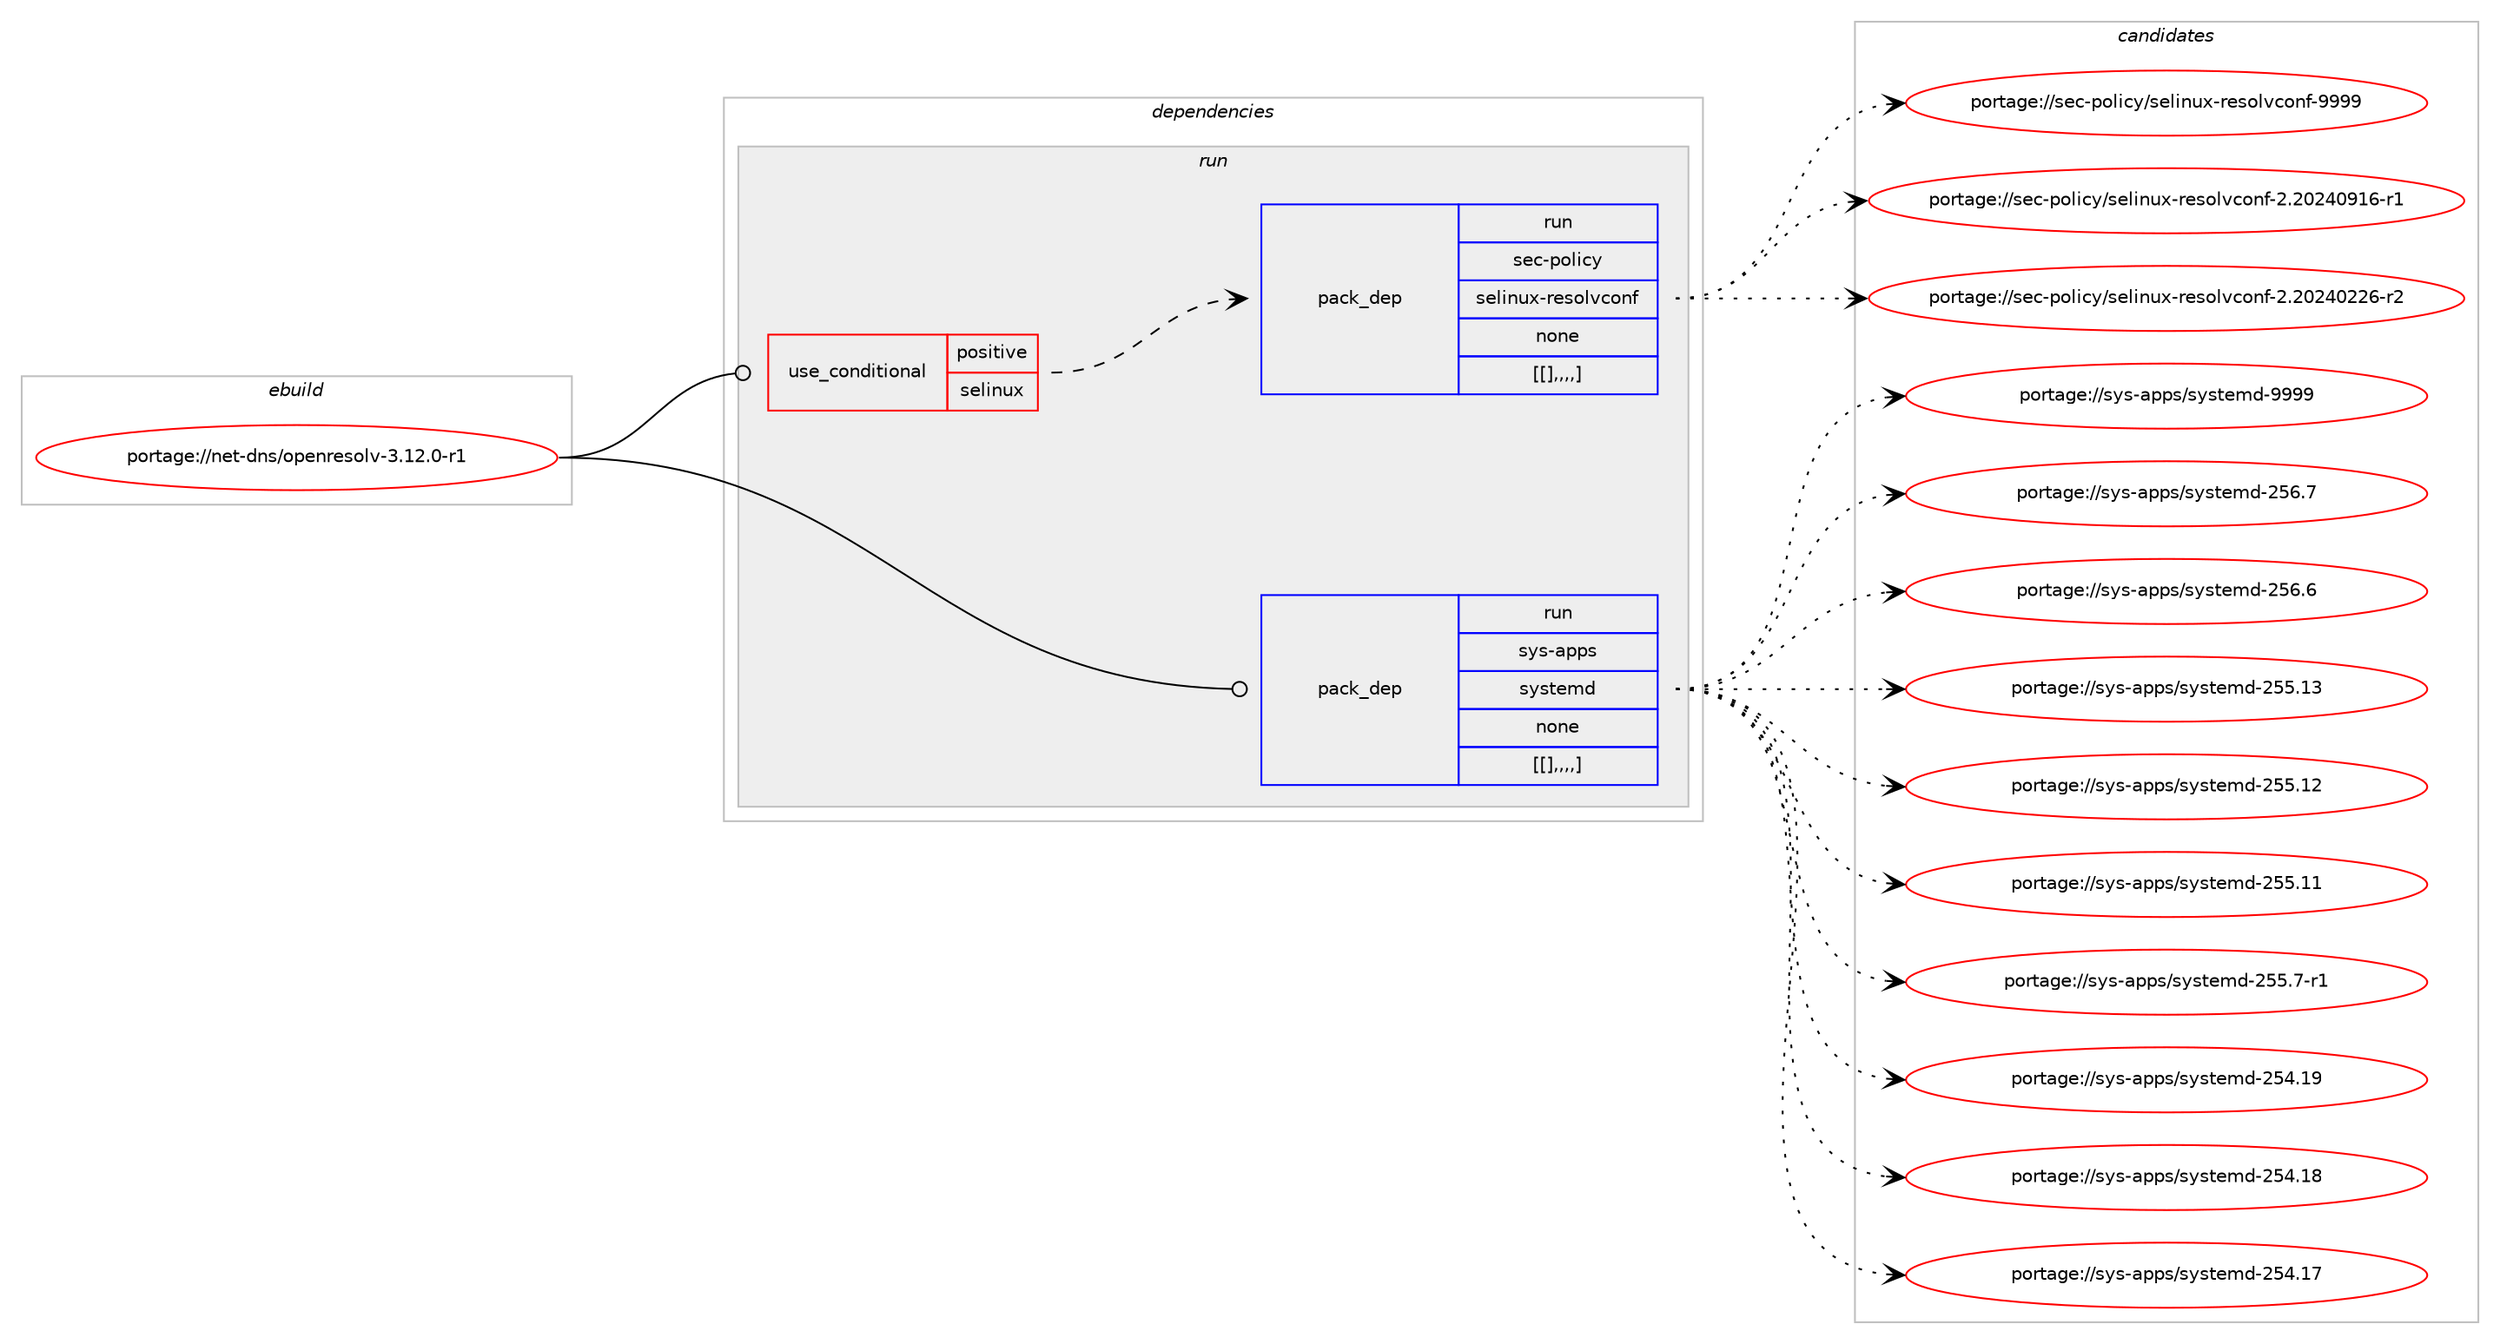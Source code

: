digraph prolog {

# *************
# Graph options
# *************

newrank=true;
concentrate=true;
compound=true;
graph [rankdir=LR,fontname=Helvetica,fontsize=10,ranksep=1.5];#, ranksep=2.5, nodesep=0.2];
edge  [arrowhead=vee];
node  [fontname=Helvetica,fontsize=10];

# **********
# The ebuild
# **********

subgraph cluster_leftcol {
color=gray;
label=<<i>ebuild</i>>;
id [label="portage://net-dns/openresolv-3.12.0-r1", color=red, width=4, href="../net-dns/openresolv-3.12.0-r1.svg"];
}

# ****************
# The dependencies
# ****************

subgraph cluster_midcol {
color=gray;
label=<<i>dependencies</i>>;
subgraph cluster_compile {
fillcolor="#eeeeee";
style=filled;
label=<<i>compile</i>>;
}
subgraph cluster_compileandrun {
fillcolor="#eeeeee";
style=filled;
label=<<i>compile and run</i>>;
}
subgraph cluster_run {
fillcolor="#eeeeee";
style=filled;
label=<<i>run</i>>;
subgraph cond7 {
dependency21 [label=<<TABLE BORDER="0" CELLBORDER="1" CELLSPACING="0" CELLPADDING="4"><TR><TD ROWSPAN="3" CELLPADDING="10">use_conditional</TD></TR><TR><TD>positive</TD></TR><TR><TD>selinux</TD></TR></TABLE>>, shape=none, color=red];
subgraph pack15 {
dependency22 [label=<<TABLE BORDER="0" CELLBORDER="1" CELLSPACING="0" CELLPADDING="4" WIDTH="220"><TR><TD ROWSPAN="6" CELLPADDING="30">pack_dep</TD></TR><TR><TD WIDTH="110">run</TD></TR><TR><TD>sec-policy</TD></TR><TR><TD>selinux-resolvconf</TD></TR><TR><TD>none</TD></TR><TR><TD>[[],,,,]</TD></TR></TABLE>>, shape=none, color=blue];
}
dependency21:e -> dependency22:w [weight=20,style="dashed",arrowhead="vee"];
}
id:e -> dependency21:w [weight=20,style="solid",arrowhead="odot"];
subgraph pack51 {
dependency90 [label=<<TABLE BORDER="0" CELLBORDER="1" CELLSPACING="0" CELLPADDING="4" WIDTH="220"><TR><TD ROWSPAN="6" CELLPADDING="30">pack_dep</TD></TR><TR><TD WIDTH="110">run</TD></TR><TR><TD>sys-apps</TD></TR><TR><TD>systemd</TD></TR><TR><TD>none</TD></TR><TR><TD>[[],,,,]</TD></TR></TABLE>>, shape=none, color=blue];
}
id:e -> dependency90:w [weight=20,style="solid",arrowhead="odot"];
}
}

# **************
# The candidates
# **************

subgraph cluster_choices {
rank=same;
color=gray;
label=<<i>candidates</i>>;

subgraph choice8 {
color=black;
nodesep=1;
choice1151019945112111108105991214711510110810511011712045114101115111108118991111101024557575757 [label="portage://sec-policy/selinux-resolvconf-9999", color=red, width=4,href="../sec-policy/selinux-resolvconf-9999.svg"];
choice11510199451121111081059912147115101108105110117120451141011151111081189911111010245504650485052485749544511449 [label="portage://sec-policy/selinux-resolvconf-2.20240916-r1", color=red, width=4,href="../sec-policy/selinux-resolvconf-2.20240916-r1.svg"];
choice11510199451121111081059912147115101108105110117120451141011151111081189911111010245504650485052485050544511450 [label="portage://sec-policy/selinux-resolvconf-2.20240226-r2", color=red, width=4,href="../sec-policy/selinux-resolvconf-2.20240226-r2.svg"];
dependency22:e -> choice1151019945112111108105991214711510110810511011712045114101115111108118991111101024557575757:w [style=dotted,weight="100"];
dependency22:e -> choice11510199451121111081059912147115101108105110117120451141011151111081189911111010245504650485052485749544511449:w [style=dotted,weight="100"];
dependency22:e -> choice11510199451121111081059912147115101108105110117120451141011151111081189911111010245504650485052485050544511450:w [style=dotted,weight="100"];
}
subgraph choice10 {
color=black;
nodesep=1;
choice1151211154597112112115471151211151161011091004557575757 [label="portage://sys-apps/systemd-9999", color=red, width=4,href="../sys-apps/systemd-9999.svg"];
choice115121115459711211211547115121115116101109100455053544655 [label="portage://sys-apps/systemd-256.7", color=red, width=4,href="../sys-apps/systemd-256.7.svg"];
choice115121115459711211211547115121115116101109100455053544654 [label="portage://sys-apps/systemd-256.6", color=red, width=4,href="../sys-apps/systemd-256.6.svg"];
choice11512111545971121121154711512111511610110910045505353464951 [label="portage://sys-apps/systemd-255.13", color=red, width=4,href="../sys-apps/systemd-255.13.svg"];
choice11512111545971121121154711512111511610110910045505353464950 [label="portage://sys-apps/systemd-255.12", color=red, width=4,href="../sys-apps/systemd-255.12.svg"];
choice11512111545971121121154711512111511610110910045505353464949 [label="portage://sys-apps/systemd-255.11", color=red, width=4,href="../sys-apps/systemd-255.11.svg"];
choice1151211154597112112115471151211151161011091004550535346554511449 [label="portage://sys-apps/systemd-255.7-r1", color=red, width=4,href="../sys-apps/systemd-255.7-r1.svg"];
choice11512111545971121121154711512111511610110910045505352464957 [label="portage://sys-apps/systemd-254.19", color=red, width=4,href="../sys-apps/systemd-254.19.svg"];
choice11512111545971121121154711512111511610110910045505352464956 [label="portage://sys-apps/systemd-254.18", color=red, width=4,href="../sys-apps/systemd-254.18.svg"];
choice11512111545971121121154711512111511610110910045505352464955 [label="portage://sys-apps/systemd-254.17", color=red, width=4,href="../sys-apps/systemd-254.17.svg"];
dependency90:e -> choice1151211154597112112115471151211151161011091004557575757:w [style=dotted,weight="100"];
dependency90:e -> choice115121115459711211211547115121115116101109100455053544655:w [style=dotted,weight="100"];
dependency90:e -> choice115121115459711211211547115121115116101109100455053544654:w [style=dotted,weight="100"];
dependency90:e -> choice11512111545971121121154711512111511610110910045505353464951:w [style=dotted,weight="100"];
dependency90:e -> choice11512111545971121121154711512111511610110910045505353464950:w [style=dotted,weight="100"];
dependency90:e -> choice11512111545971121121154711512111511610110910045505353464949:w [style=dotted,weight="100"];
dependency90:e -> choice1151211154597112112115471151211151161011091004550535346554511449:w [style=dotted,weight="100"];
dependency90:e -> choice11512111545971121121154711512111511610110910045505352464957:w [style=dotted,weight="100"];
dependency90:e -> choice11512111545971121121154711512111511610110910045505352464956:w [style=dotted,weight="100"];
dependency90:e -> choice11512111545971121121154711512111511610110910045505352464955:w [style=dotted,weight="100"];
}
}

}

